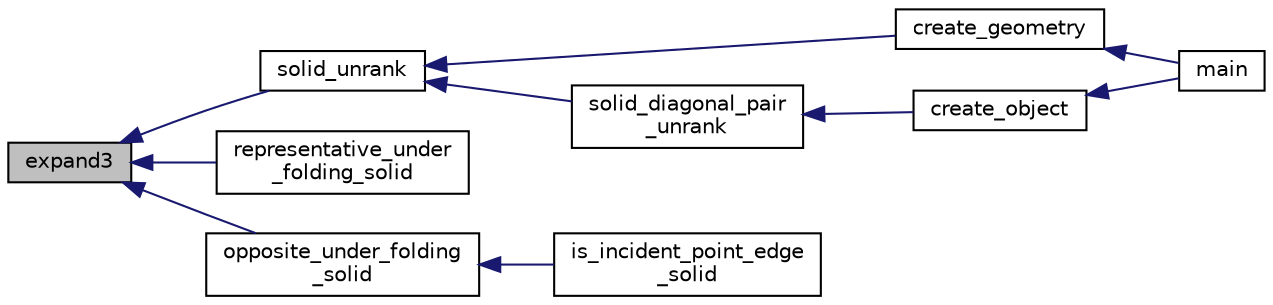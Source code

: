 digraph "expand3"
{
  edge [fontname="Helvetica",fontsize="10",labelfontname="Helvetica",labelfontsize="10"];
  node [fontname="Helvetica",fontsize="10",shape=record];
  rankdir="LR";
  Node360 [label="expand3",height=0.2,width=0.4,color="black", fillcolor="grey75", style="filled", fontcolor="black"];
  Node360 -> Node361 [dir="back",color="midnightblue",fontsize="10",style="solid",fontname="Helvetica"];
  Node361 [label="solid_unrank",height=0.2,width=0.4,color="black", fillcolor="white", style="filled",URL="$de/d10/hamming_8_c.html#ae8486b0f2df6bfbb6fd8d039cd2291a9"];
  Node361 -> Node362 [dir="back",color="midnightblue",fontsize="10",style="solid",fontname="Helvetica"];
  Node362 [label="create_geometry",height=0.2,width=0.4,color="black", fillcolor="white", style="filled",URL="$de/d10/hamming_8_c.html#abb255fb19bad84799f04dcf4ffddb57b"];
  Node362 -> Node363 [dir="back",color="midnightblue",fontsize="10",style="solid",fontname="Helvetica"];
  Node363 [label="main",height=0.2,width=0.4,color="black", fillcolor="white", style="filled",URL="$de/d10/hamming_8_c.html#a3c04138a5bfe5d72780bb7e82a18e627"];
  Node361 -> Node364 [dir="back",color="midnightblue",fontsize="10",style="solid",fontname="Helvetica"];
  Node364 [label="solid_diagonal_pair\l_unrank",height=0.2,width=0.4,color="black", fillcolor="white", style="filled",URL="$de/d10/hamming_8_c.html#a5d57b4de506bae7edef768fbf327ef40"];
  Node364 -> Node365 [dir="back",color="midnightblue",fontsize="10",style="solid",fontname="Helvetica"];
  Node365 [label="create_object",height=0.2,width=0.4,color="black", fillcolor="white", style="filled",URL="$de/d10/hamming_8_c.html#a290a0a0fa4965131997904ad9fe1840b"];
  Node365 -> Node363 [dir="back",color="midnightblue",fontsize="10",style="solid",fontname="Helvetica"];
  Node360 -> Node366 [dir="back",color="midnightblue",fontsize="10",style="solid",fontname="Helvetica"];
  Node366 [label="representative_under\l_folding_solid",height=0.2,width=0.4,color="black", fillcolor="white", style="filled",URL="$de/d10/hamming_8_c.html#a4072ad22e498069f51c32faf6652f243"];
  Node360 -> Node367 [dir="back",color="midnightblue",fontsize="10",style="solid",fontname="Helvetica"];
  Node367 [label="opposite_under_folding\l_solid",height=0.2,width=0.4,color="black", fillcolor="white", style="filled",URL="$de/d10/hamming_8_c.html#a362251ba8decbf55f4d6cddcde116c7a"];
  Node367 -> Node368 [dir="back",color="midnightblue",fontsize="10",style="solid",fontname="Helvetica"];
  Node368 [label="is_incident_point_edge\l_solid",height=0.2,width=0.4,color="black", fillcolor="white", style="filled",URL="$de/d10/hamming_8_c.html#ab4a5b9787ab77b4b222f15f6c34558de"];
}
